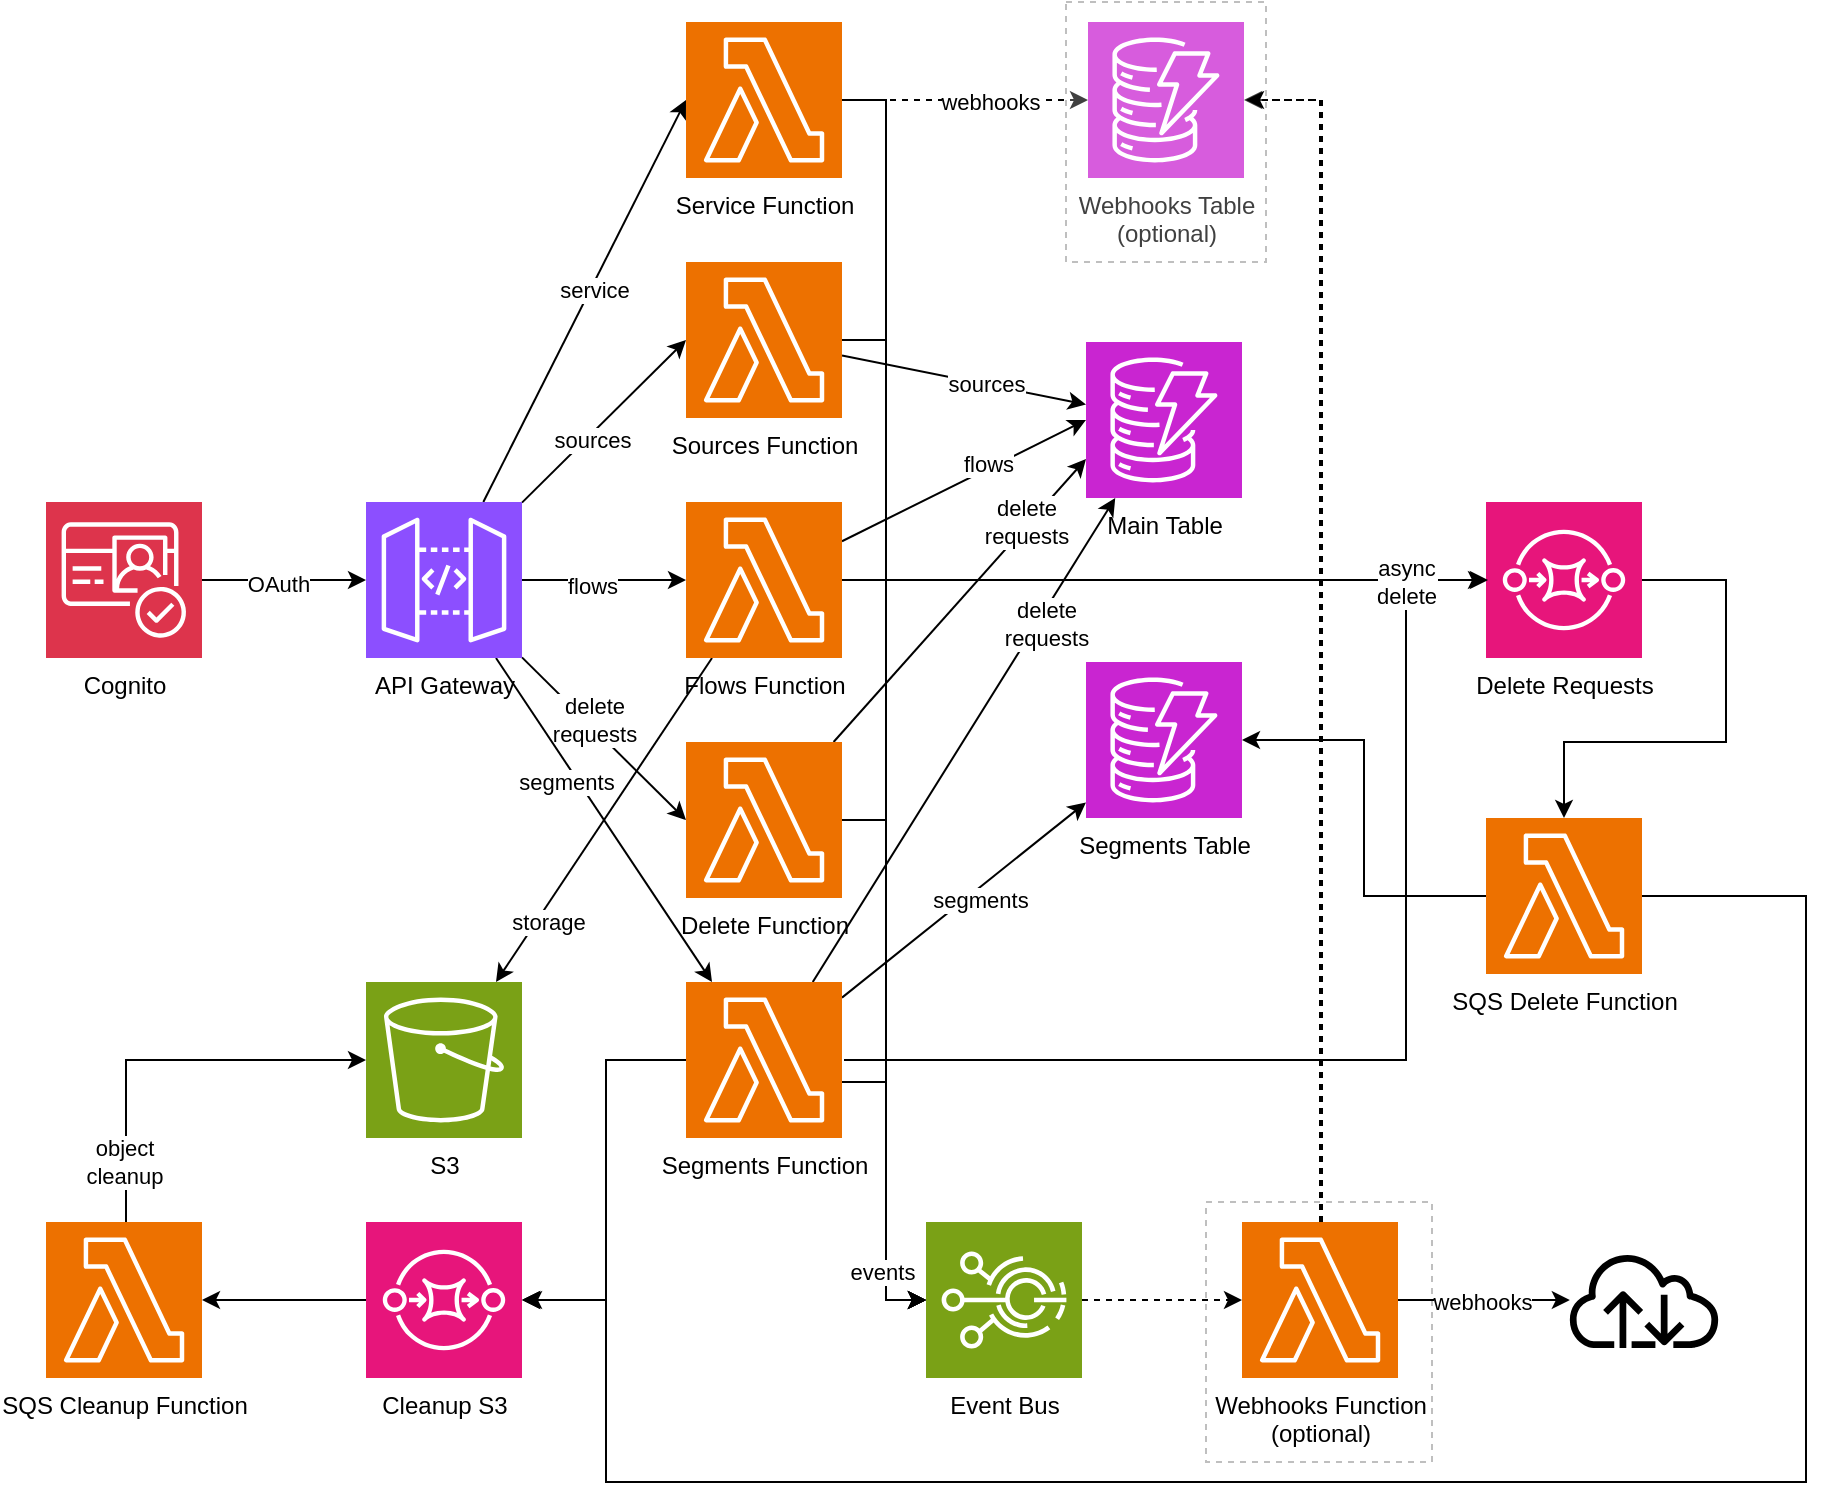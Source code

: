<mxfile>
    <diagram name="Page-1" id="JemFavnScZ3A6EYh_MlP">
        <mxGraphModel dx="1144" dy="603" grid="1" gridSize="10" guides="1" tooltips="1" connect="1" arrows="1" fold="1" page="0" pageScale="1" pageWidth="1169" pageHeight="827" background="#FFFFFF" math="0" shadow="0">
            <root>
                <mxCell id="0"/>
                <mxCell id="1" parent="0"/>
                <mxCell id="3ZOsoVZSbwRSdBa1bhDs-48" value="Webhooks Table&lt;br&gt;(optional)" style="sketch=0;points=[[0,0,0],[0.25,0,0],[0.5,0,0],[0.75,0,0],[1,0,0],[0,1,0],[0.25,1,0],[0.5,1,0],[0.75,1,0],[1,1,0],[0,0.25,0],[0,0.5,0],[0,0.75,0],[1,0.25,0],[1,0.5,0],[1,0.75,0]];outlineConnect=0;fontColor=#000000;fillColor=#C925D1;strokeColor=#ffffff;dashed=0;verticalLabelPosition=bottom;verticalAlign=top;align=center;html=1;fontSize=12;fontStyle=0;aspect=fixed;shape=mxgraph.aws4.resourceIcon;resIcon=mxgraph.aws4.dynamodb;" parent="1" vertex="1">
                    <mxGeometry x="601" y="80" width="78" height="78" as="geometry"/>
                </mxCell>
                <mxCell id="3ZOsoVZSbwRSdBa1bhDs-49" value="" style="rounded=0;whiteSpace=wrap;html=1;dashed=1;glass=0;opacity=25;fontColor=#000000;" parent="1" vertex="1">
                    <mxGeometry x="660" y="670" width="113" height="130" as="geometry"/>
                </mxCell>
                <mxCell id="3ZOsoVZSbwRSdBa1bhDs-37" value="Webhooks Function&lt;br&gt;(optional)" style="sketch=0;points=[[0,0,0],[0.25,0,0],[0.5,0,0],[0.75,0,0],[1,0,0],[0,1,0],[0.25,1,0],[0.5,1,0],[0.75,1,0],[1,1,0],[0,0.25,0],[0,0.5,0],[0,0.75,0],[1,0.25,0],[1,0.5,0],[1,0.75,0]];outlineConnect=0;fontColor=#000000;fillColor=#ED7100;strokeColor=#ffffff;dashed=0;verticalLabelPosition=bottom;verticalAlign=top;align=center;html=1;fontSize=12;fontStyle=0;aspect=fixed;shape=mxgraph.aws4.resourceIcon;resIcon=mxgraph.aws4.lambda;" parent="1" vertex="1">
                    <mxGeometry x="678" y="680" width="78" height="78" as="geometry"/>
                </mxCell>
                <mxCell id="3ZOsoVZSbwRSdBa1bhDs-3" style="edgeStyle=orthogonalEdgeStyle;rounded=0;orthogonalLoop=1;jettySize=auto;html=1;fontColor=#000000;strokeColor=#000000;" parent="1" source="3ZOsoVZSbwRSdBa1bhDs-1" target="3ZOsoVZSbwRSdBa1bhDs-2" edge="1">
                    <mxGeometry relative="1" as="geometry"/>
                </mxCell>
                <mxCell id="3ZOsoVZSbwRSdBa1bhDs-4" value="OAuth" style="edgeLabel;html=1;align=center;verticalAlign=middle;resizable=0;points=[];fontColor=#000000;labelBackgroundColor=#FFFFFF;" parent="3ZOsoVZSbwRSdBa1bhDs-3" vertex="1" connectable="0">
                    <mxGeometry x="-0.082" y="-2" relative="1" as="geometry">
                        <mxPoint as="offset"/>
                    </mxGeometry>
                </mxCell>
                <mxCell id="3ZOsoVZSbwRSdBa1bhDs-1" value="Cognito" style="sketch=0;points=[[0,0,0],[0.25,0,0],[0.5,0,0],[0.75,0,0],[1,0,0],[0,1,0],[0.25,1,0],[0.5,1,0],[0.75,1,0],[1,1,0],[0,0.25,0],[0,0.5,0],[0,0.75,0],[1,0.25,0],[1,0.5,0],[1,0.75,0]];outlineConnect=0;fontColor=#000000;fillColor=#DD344C;strokeColor=#ffffff;dashed=0;verticalLabelPosition=bottom;verticalAlign=top;align=center;html=1;fontSize=12;fontStyle=0;aspect=fixed;shape=mxgraph.aws4.resourceIcon;resIcon=mxgraph.aws4.cognito;" parent="1" vertex="1">
                    <mxGeometry x="80" y="320" width="78" height="78" as="geometry"/>
                </mxCell>
                <mxCell id="3ZOsoVZSbwRSdBa1bhDs-10" style="rounded=0;orthogonalLoop=1;jettySize=auto;html=1;entryX=0;entryY=0.5;entryDx=0;entryDy=0;entryPerimeter=0;fontColor=#000000;strokeColor=#000000;" parent="1" source="3ZOsoVZSbwRSdBa1bhDs-2" target="3ZOsoVZSbwRSdBa1bhDs-5" edge="1">
                    <mxGeometry relative="1" as="geometry"/>
                </mxCell>
                <mxCell id="3ZOsoVZSbwRSdBa1bhDs-15" value="service" style="edgeLabel;html=1;align=center;verticalAlign=middle;resizable=0;points=[];fontColor=#000000;labelBackgroundColor=#FFFFFF;" parent="3ZOsoVZSbwRSdBa1bhDs-10" vertex="1" connectable="0">
                    <mxGeometry x="0.062" y="-2" relative="1" as="geometry">
                        <mxPoint as="offset"/>
                    </mxGeometry>
                </mxCell>
                <mxCell id="3ZOsoVZSbwRSdBa1bhDs-11" style="rounded=0;orthogonalLoop=1;jettySize=auto;html=1;entryX=0;entryY=0.5;entryDx=0;entryDy=0;entryPerimeter=0;fontColor=#000000;strokeColor=#000000;" parent="1" source="3ZOsoVZSbwRSdBa1bhDs-2" target="3ZOsoVZSbwRSdBa1bhDs-6" edge="1">
                    <mxGeometry relative="1" as="geometry"/>
                </mxCell>
                <mxCell id="3ZOsoVZSbwRSdBa1bhDs-16" value="sources" style="edgeLabel;html=1;align=center;verticalAlign=middle;resizable=0;points=[];fontColor=#000000;labelBackgroundColor=#FFFFFF;" parent="3ZOsoVZSbwRSdBa1bhDs-11" vertex="1" connectable="0">
                    <mxGeometry x="-0.188" y="-2" relative="1" as="geometry">
                        <mxPoint as="offset"/>
                    </mxGeometry>
                </mxCell>
                <mxCell id="3ZOsoVZSbwRSdBa1bhDs-12" style="rounded=0;orthogonalLoop=1;jettySize=auto;html=1;fontColor=#000000;strokeColor=#000000;" parent="1" source="3ZOsoVZSbwRSdBa1bhDs-2" target="3ZOsoVZSbwRSdBa1bhDs-7" edge="1">
                    <mxGeometry relative="1" as="geometry"/>
                </mxCell>
                <mxCell id="3ZOsoVZSbwRSdBa1bhDs-17" value="flows" style="edgeLabel;html=1;align=center;verticalAlign=middle;resizable=0;points=[];fontColor=#000000;labelBackgroundColor=#FFFFFF;" parent="3ZOsoVZSbwRSdBa1bhDs-12" vertex="1" connectable="0">
                    <mxGeometry x="-0.146" y="-3" relative="1" as="geometry">
                        <mxPoint as="offset"/>
                    </mxGeometry>
                </mxCell>
                <mxCell id="3ZOsoVZSbwRSdBa1bhDs-13" style="rounded=0;orthogonalLoop=1;jettySize=auto;html=1;entryX=0;entryY=0.5;entryDx=0;entryDy=0;entryPerimeter=0;fontColor=#000000;strokeColor=#000000;" parent="1" source="3ZOsoVZSbwRSdBa1bhDs-2" target="3ZOsoVZSbwRSdBa1bhDs-8" edge="1">
                    <mxGeometry relative="1" as="geometry"/>
                </mxCell>
                <mxCell id="3ZOsoVZSbwRSdBa1bhDs-18" value="delete&lt;br&gt;requests" style="edgeLabel;html=1;align=center;verticalAlign=middle;resizable=0;points=[];fontColor=#000000;labelBackgroundColor=#FFFFFF;" parent="3ZOsoVZSbwRSdBa1bhDs-13" vertex="1" connectable="0">
                    <mxGeometry x="-0.175" y="3" relative="1" as="geometry">
                        <mxPoint as="offset"/>
                    </mxGeometry>
                </mxCell>
                <mxCell id="3ZOsoVZSbwRSdBa1bhDs-14" style="rounded=0;orthogonalLoop=1;jettySize=auto;html=1;fontColor=#000000;strokeColor=#000000;" parent="1" source="3ZOsoVZSbwRSdBa1bhDs-2" target="3ZOsoVZSbwRSdBa1bhDs-9" edge="1">
                    <mxGeometry relative="1" as="geometry"/>
                </mxCell>
                <mxCell id="3ZOsoVZSbwRSdBa1bhDs-19" value="segments" style="edgeLabel;html=1;align=center;verticalAlign=middle;resizable=0;points=[];fontColor=#000000;labelBackgroundColor=#FFFFFF;" parent="3ZOsoVZSbwRSdBa1bhDs-14" vertex="1" connectable="0">
                    <mxGeometry x="-0.117" y="-1" relative="1" as="geometry">
                        <mxPoint x="-12" y="-10" as="offset"/>
                    </mxGeometry>
                </mxCell>
                <mxCell id="3ZOsoVZSbwRSdBa1bhDs-2" value="API Gateway" style="sketch=0;points=[[0,0,0],[0.25,0,0],[0.5,0,0],[0.75,0,0],[1,0,0],[0,1,0],[0.25,1,0],[0.5,1,0],[0.75,1,0],[1,1,0],[0,0.25,0],[0,0.5,0],[0,0.75,0],[1,0.25,0],[1,0.5,0],[1,0.75,0]];outlineConnect=0;fontColor=#000000;fillColor=#8C4FFF;strokeColor=#ffffff;dashed=0;verticalLabelPosition=bottom;verticalAlign=top;align=center;html=1;fontSize=12;fontStyle=0;aspect=fixed;shape=mxgraph.aws4.resourceIcon;resIcon=mxgraph.aws4.api_gateway;" parent="1" vertex="1">
                    <mxGeometry x="240" y="320" width="78" height="78" as="geometry"/>
                </mxCell>
                <mxCell id="3ZOsoVZSbwRSdBa1bhDs-31" style="edgeStyle=orthogonalEdgeStyle;rounded=0;orthogonalLoop=1;jettySize=auto;html=1;fontColor=#000000;strokeColor=#000000;" parent="1" source="3ZOsoVZSbwRSdBa1bhDs-5" target="3ZOsoVZSbwRSdBa1bhDs-30" edge="1">
                    <mxGeometry relative="1" as="geometry">
                        <Array as="points">
                            <mxPoint x="500" y="119"/>
                            <mxPoint x="500" y="719"/>
                        </Array>
                    </mxGeometry>
                </mxCell>
                <mxCell id="3ZOsoVZSbwRSdBa1bhDs-43" style="edgeStyle=orthogonalEdgeStyle;rounded=0;orthogonalLoop=1;jettySize=auto;html=1;fontColor=#000000;strokeColor=#000000;dashed=1;" parent="1" source="3ZOsoVZSbwRSdBa1bhDs-5" target="3ZOsoVZSbwRSdBa1bhDs-48" edge="1">
                    <mxGeometry relative="1" as="geometry">
                        <mxPoint x="600" y="119" as="targetPoint"/>
                    </mxGeometry>
                </mxCell>
                <mxCell id="3ZOsoVZSbwRSdBa1bhDs-44" value="webhooks" style="edgeLabel;html=1;align=center;verticalAlign=middle;resizable=0;points=[];fontColor=#000000;labelBackgroundColor=#FFFFFF;" parent="3ZOsoVZSbwRSdBa1bhDs-43" vertex="1" connectable="0">
                    <mxGeometry x="0.197" y="-1" relative="1" as="geometry">
                        <mxPoint as="offset"/>
                    </mxGeometry>
                </mxCell>
                <mxCell id="3ZOsoVZSbwRSdBa1bhDs-5" value="Service&amp;nbsp;Function" style="sketch=0;points=[[0,0,0],[0.25,0,0],[0.5,0,0],[0.75,0,0],[1,0,0],[0,1,0],[0.25,1,0],[0.5,1,0],[0.75,1,0],[1,1,0],[0,0.25,0],[0,0.5,0],[0,0.75,0],[1,0.25,0],[1,0.5,0],[1,0.75,0]];outlineConnect=0;fontColor=#000000;fillColor=#ED7100;strokeColor=#ffffff;dashed=0;verticalLabelPosition=bottom;verticalAlign=top;align=center;html=1;fontSize=12;fontStyle=0;aspect=fixed;shape=mxgraph.aws4.resourceIcon;resIcon=mxgraph.aws4.lambda;" parent="1" vertex="1">
                    <mxGeometry x="400" y="80" width="78" height="78" as="geometry"/>
                </mxCell>
                <mxCell id="3ZOsoVZSbwRSdBa1bhDs-23" style="rounded=0;orthogonalLoop=1;jettySize=auto;html=1;fontColor=#000000;strokeColor=#000000;" parent="1" source="3ZOsoVZSbwRSdBa1bhDs-6" target="3ZOsoVZSbwRSdBa1bhDs-20" edge="1">
                    <mxGeometry relative="1" as="geometry"/>
                </mxCell>
                <mxCell id="3ZOsoVZSbwRSdBa1bhDs-26" value="sources" style="edgeLabel;html=1;align=center;verticalAlign=middle;resizable=0;points=[];fontColor=#000000;labelBackgroundColor=#FFFFFF;" parent="3ZOsoVZSbwRSdBa1bhDs-23" vertex="1" connectable="0">
                    <mxGeometry x="-0.211" y="-1" relative="1" as="geometry">
                        <mxPoint x="24" y="3" as="offset"/>
                    </mxGeometry>
                </mxCell>
                <mxCell id="3ZOsoVZSbwRSdBa1bhDs-32" style="edgeStyle=orthogonalEdgeStyle;rounded=0;orthogonalLoop=1;jettySize=auto;html=1;fontColor=#000000;strokeColor=#000000;" parent="1" source="3ZOsoVZSbwRSdBa1bhDs-6" target="3ZOsoVZSbwRSdBa1bhDs-30" edge="1">
                    <mxGeometry relative="1" as="geometry">
                        <Array as="points">
                            <mxPoint x="500" y="239"/>
                            <mxPoint x="500" y="719"/>
                        </Array>
                    </mxGeometry>
                </mxCell>
                <mxCell id="3ZOsoVZSbwRSdBa1bhDs-6" value="Sources&amp;nbsp;Function" style="sketch=0;points=[[0,0,0],[0.25,0,0],[0.5,0,0],[0.75,0,0],[1,0,0],[0,1,0],[0.25,1,0],[0.5,1,0],[0.75,1,0],[1,1,0],[0,0.25,0],[0,0.5,0],[0,0.75,0],[1,0.25,0],[1,0.5,0],[1,0.75,0]];outlineConnect=0;fontColor=#000000;fillColor=#ED7100;strokeColor=#ffffff;dashed=0;verticalLabelPosition=bottom;verticalAlign=top;align=center;html=1;fontSize=12;fontStyle=0;aspect=fixed;shape=mxgraph.aws4.resourceIcon;resIcon=mxgraph.aws4.lambda;" parent="1" vertex="1">
                    <mxGeometry x="400" y="200" width="78" height="78" as="geometry"/>
                </mxCell>
                <mxCell id="3ZOsoVZSbwRSdBa1bhDs-22" style="rounded=0;orthogonalLoop=1;jettySize=auto;html=1;entryX=0;entryY=0.5;entryDx=0;entryDy=0;entryPerimeter=0;fontColor=#000000;strokeColor=#000000;" parent="1" source="3ZOsoVZSbwRSdBa1bhDs-7" target="3ZOsoVZSbwRSdBa1bhDs-20" edge="1">
                    <mxGeometry relative="1" as="geometry"/>
                </mxCell>
                <mxCell id="3ZOsoVZSbwRSdBa1bhDs-27" value="flows" style="edgeLabel;html=1;align=center;verticalAlign=middle;resizable=0;points=[];fontColor=#000000;labelBackgroundColor=#FFFFFF;" parent="3ZOsoVZSbwRSdBa1bhDs-22" vertex="1" connectable="0">
                    <mxGeometry x="-0.135" y="-1" relative="1" as="geometry">
                        <mxPoint x="19" y="-14" as="offset"/>
                    </mxGeometry>
                </mxCell>
                <mxCell id="3ZOsoVZSbwRSdBa1bhDs-33" style="edgeStyle=orthogonalEdgeStyle;rounded=0;orthogonalLoop=1;jettySize=auto;html=1;dashed=1;fontColor=#000000;strokeColor=#000000;" parent="1" source="3ZOsoVZSbwRSdBa1bhDs-7" target="3ZOsoVZSbwRSdBa1bhDs-30" edge="1">
                    <mxGeometry relative="1" as="geometry">
                        <Array as="points">
                            <mxPoint x="500" y="359"/>
                            <mxPoint x="500" y="719"/>
                        </Array>
                    </mxGeometry>
                </mxCell>
                <mxCell id="3ZOsoVZSbwRSdBa1bhDs-56" style="rounded=0;orthogonalLoop=1;jettySize=auto;html=1;fontColor=#000000;strokeColor=#000000;" parent="1" source="3ZOsoVZSbwRSdBa1bhDs-7" target="3ZOsoVZSbwRSdBa1bhDs-53" edge="1">
                    <mxGeometry relative="1" as="geometry"/>
                </mxCell>
                <mxCell id="3ZOsoVZSbwRSdBa1bhDs-57" value="storage" style="edgeLabel;html=1;align=center;verticalAlign=middle;resizable=0;points=[];fontColor=#000000;labelBackgroundColor=#FFFFFF;" parent="3ZOsoVZSbwRSdBa1bhDs-56" vertex="1" connectable="0">
                    <mxGeometry x="0.476" y="4" relative="1" as="geometry">
                        <mxPoint x="-6" y="10" as="offset"/>
                    </mxGeometry>
                </mxCell>
                <mxCell id="3ZOsoVZSbwRSdBa1bhDs-65" style="edgeStyle=orthogonalEdgeStyle;rounded=0;orthogonalLoop=1;jettySize=auto;html=1;fontColor=#000000;strokeColor=#000000;" parent="1" source="3ZOsoVZSbwRSdBa1bhDs-7" target="3ZOsoVZSbwRSdBa1bhDs-52" edge="1">
                    <mxGeometry relative="1" as="geometry"/>
                </mxCell>
                <mxCell id="3ZOsoVZSbwRSdBa1bhDs-7" value="Flows Function" style="sketch=0;points=[[0,0,0],[0.25,0,0],[0.5,0,0],[0.75,0,0],[1,0,0],[0,1,0],[0.25,1,0],[0.5,1,0],[0.75,1,0],[1,1,0],[0,0.25,0],[0,0.5,0],[0,0.75,0],[1,0.25,0],[1,0.5,0],[1,0.75,0]];outlineConnect=0;fontColor=#000000;fillColor=#ED7100;strokeColor=#ffffff;dashed=0;verticalLabelPosition=bottom;verticalAlign=top;align=center;html=1;fontSize=12;fontStyle=0;aspect=fixed;shape=mxgraph.aws4.resourceIcon;resIcon=mxgraph.aws4.lambda;" parent="1" vertex="1">
                    <mxGeometry x="400" y="320" width="78" height="78" as="geometry"/>
                </mxCell>
                <mxCell id="3ZOsoVZSbwRSdBa1bhDs-24" style="rounded=0;orthogonalLoop=1;jettySize=auto;html=1;entryX=0;entryY=0.75;entryDx=0;entryDy=0;entryPerimeter=0;fontColor=#000000;strokeColor=#000000;" parent="1" source="3ZOsoVZSbwRSdBa1bhDs-8" target="3ZOsoVZSbwRSdBa1bhDs-20" edge="1">
                    <mxGeometry relative="1" as="geometry"/>
                </mxCell>
                <mxCell id="3ZOsoVZSbwRSdBa1bhDs-28" value="delete&lt;br&gt;requests" style="edgeLabel;html=1;align=center;verticalAlign=middle;resizable=0;points=[];fontColor=#000000;labelBackgroundColor=#FFFFFF;" parent="3ZOsoVZSbwRSdBa1bhDs-24" vertex="1" connectable="0">
                    <mxGeometry x="0.04" y="2" relative="1" as="geometry">
                        <mxPoint x="32" y="-35" as="offset"/>
                    </mxGeometry>
                </mxCell>
                <mxCell id="3ZOsoVZSbwRSdBa1bhDs-34" style="edgeStyle=orthogonalEdgeStyle;rounded=0;orthogonalLoop=1;jettySize=auto;html=1;fontColor=#000000;strokeColor=#000000;" parent="1" source="3ZOsoVZSbwRSdBa1bhDs-8" target="3ZOsoVZSbwRSdBa1bhDs-30" edge="1">
                    <mxGeometry relative="1" as="geometry">
                        <Array as="points">
                            <mxPoint x="500" y="479"/>
                            <mxPoint x="500" y="719"/>
                        </Array>
                    </mxGeometry>
                </mxCell>
                <mxCell id="3ZOsoVZSbwRSdBa1bhDs-8" value="Delete Function" style="sketch=0;points=[[0,0,0],[0.25,0,0],[0.5,0,0],[0.75,0,0],[1,0,0],[0,1,0],[0.25,1,0],[0.5,1,0],[0.75,1,0],[1,1,0],[0,0.25,0],[0,0.5,0],[0,0.75,0],[1,0.25,0],[1,0.5,0],[1,0.75,0]];outlineConnect=0;fontColor=#000000;fillColor=#ED7100;strokeColor=#ffffff;dashed=0;verticalLabelPosition=bottom;verticalAlign=top;align=center;html=1;fontSize=12;fontStyle=0;aspect=fixed;shape=mxgraph.aws4.resourceIcon;resIcon=mxgraph.aws4.lambda;" parent="1" vertex="1">
                    <mxGeometry x="400" y="440" width="78" height="78" as="geometry"/>
                </mxCell>
                <mxCell id="3ZOsoVZSbwRSdBa1bhDs-25" style="rounded=0;orthogonalLoop=1;jettySize=auto;html=1;fontColor=#000000;strokeColor=#000000;" parent="1" source="3ZOsoVZSbwRSdBa1bhDs-9" target="3ZOsoVZSbwRSdBa1bhDs-21" edge="1">
                    <mxGeometry relative="1" as="geometry"/>
                </mxCell>
                <mxCell id="3ZOsoVZSbwRSdBa1bhDs-29" value="segments" style="edgeLabel;html=1;align=center;verticalAlign=middle;resizable=0;points=[];fontColor=#000000;labelBackgroundColor=#FFFFFF;" parent="3ZOsoVZSbwRSdBa1bhDs-25" vertex="1" connectable="0">
                    <mxGeometry x="0.08" y="-5" relative="1" as="geometry">
                        <mxPoint as="offset"/>
                    </mxGeometry>
                </mxCell>
                <mxCell id="3ZOsoVZSbwRSdBa1bhDs-35" style="edgeStyle=orthogonalEdgeStyle;rounded=0;orthogonalLoop=1;jettySize=auto;html=1;fontColor=#000000;strokeColor=#000000;" parent="1" source="3ZOsoVZSbwRSdBa1bhDs-9" target="3ZOsoVZSbwRSdBa1bhDs-30" edge="1">
                    <mxGeometry relative="1" as="geometry">
                        <Array as="points">
                            <mxPoint x="500" y="610"/>
                            <mxPoint x="500" y="719"/>
                        </Array>
                    </mxGeometry>
                </mxCell>
                <mxCell id="3ZOsoVZSbwRSdBa1bhDs-36" value="events" style="edgeLabel;html=1;align=center;verticalAlign=middle;resizable=0;points=[];fontColor=#000000;labelBackgroundColor=#FFFFFF;" parent="3ZOsoVZSbwRSdBa1bhDs-35" vertex="1" connectable="0">
                    <mxGeometry x="0.049" y="-2" relative="1" as="geometry">
                        <mxPoint y="38" as="offset"/>
                    </mxGeometry>
                </mxCell>
                <mxCell id="3ZOsoVZSbwRSdBa1bhDs-58" style="edgeStyle=orthogonalEdgeStyle;rounded=0;orthogonalLoop=1;jettySize=auto;html=1;entryX=1;entryY=0.5;entryDx=0;entryDy=0;entryPerimeter=0;fontColor=#000000;strokeColor=#000000;" parent="1" source="3ZOsoVZSbwRSdBa1bhDs-9" target="3ZOsoVZSbwRSdBa1bhDs-51" edge="1">
                    <mxGeometry relative="1" as="geometry">
                        <Array as="points">
                            <mxPoint x="360" y="599"/>
                            <mxPoint x="360" y="719"/>
                        </Array>
                    </mxGeometry>
                </mxCell>
                <mxCell id="2" style="edgeStyle=none;html=1;fontColor=#000000;strokeColor=#000000;" parent="1" source="3ZOsoVZSbwRSdBa1bhDs-9" target="3ZOsoVZSbwRSdBa1bhDs-20" edge="1">
                    <mxGeometry relative="1" as="geometry"/>
                </mxCell>
                <mxCell id="3" value="delete&lt;br&gt;requests" style="edgeLabel;html=1;align=center;verticalAlign=middle;resizable=0;points=[];fontColor=#000000;labelBackgroundColor=#FFFFFF;" parent="2" vertex="1" connectable="0">
                    <mxGeometry x="0.105" relative="1" as="geometry">
                        <mxPoint x="33" y="-46" as="offset"/>
                    </mxGeometry>
                </mxCell>
                <mxCell id="3ZOsoVZSbwRSdBa1bhDs-9" value="Segments Function" style="sketch=0;points=[[0,0,0],[0.25,0,0],[0.5,0,0],[0.75,0,0],[1,0,0],[0,1,0],[0.25,1,0],[0.5,1,0],[0.75,1,0],[1,1,0],[0,0.25,0],[0,0.5,0],[0,0.75,0],[1,0.25,0],[1,0.5,0],[1,0.75,0]];outlineConnect=0;fontColor=#000000;fillColor=#ED7100;strokeColor=#ffffff;dashed=0;verticalLabelPosition=bottom;verticalAlign=top;align=center;html=1;fontSize=12;fontStyle=0;aspect=fixed;shape=mxgraph.aws4.resourceIcon;resIcon=mxgraph.aws4.lambda;" parent="1" vertex="1">
                    <mxGeometry x="400" y="560" width="78" height="78" as="geometry"/>
                </mxCell>
                <mxCell id="3ZOsoVZSbwRSdBa1bhDs-20" value="Main Table" style="sketch=0;points=[[0,0,0],[0.25,0,0],[0.5,0,0],[0.75,0,0],[1,0,0],[0,1,0],[0.25,1,0],[0.5,1,0],[0.75,1,0],[1,1,0],[0,0.25,0],[0,0.5,0],[0,0.75,0],[1,0.25,0],[1,0.5,0],[1,0.75,0]];outlineConnect=0;fontColor=#000000;fillColor=#C925D1;strokeColor=#ffffff;dashed=0;verticalLabelPosition=bottom;verticalAlign=top;align=center;html=1;fontSize=12;fontStyle=0;aspect=fixed;shape=mxgraph.aws4.resourceIcon;resIcon=mxgraph.aws4.dynamodb;" parent="1" vertex="1">
                    <mxGeometry x="600" y="240" width="78" height="78" as="geometry"/>
                </mxCell>
                <mxCell id="3ZOsoVZSbwRSdBa1bhDs-21" value="Segments Table" style="sketch=0;points=[[0,0,0],[0.25,0,0],[0.5,0,0],[0.75,0,0],[1,0,0],[0,1,0],[0.25,1,0],[0.5,1,0],[0.75,1,0],[1,1,0],[0,0.25,0],[0,0.5,0],[0,0.75,0],[1,0.25,0],[1,0.5,0],[1,0.75,0]];outlineConnect=0;fontColor=#000000;fillColor=#C925D1;strokeColor=#ffffff;dashed=0;verticalLabelPosition=bottom;verticalAlign=top;align=center;html=1;fontSize=12;fontStyle=0;aspect=fixed;shape=mxgraph.aws4.resourceIcon;resIcon=mxgraph.aws4.dynamodb;" parent="1" vertex="1">
                    <mxGeometry x="600" y="400" width="78" height="78" as="geometry"/>
                </mxCell>
                <mxCell id="3ZOsoVZSbwRSdBa1bhDs-38" style="edgeStyle=orthogonalEdgeStyle;rounded=0;orthogonalLoop=1;jettySize=auto;html=1;fontColor=#000000;strokeColor=#000000;dashed=1;" parent="1" source="3ZOsoVZSbwRSdBa1bhDs-30" target="3ZOsoVZSbwRSdBa1bhDs-37" edge="1">
                    <mxGeometry relative="1" as="geometry"/>
                </mxCell>
                <mxCell id="3ZOsoVZSbwRSdBa1bhDs-30" value="Event Bus" style="sketch=0;points=[[0,0,0],[0.25,0,0],[0.5,0,0],[0.75,0,0],[1,0,0],[0,1,0],[0.25,1,0],[0.5,1,0],[0.75,1,0],[1,1,0],[0,0.25,0],[0,0.5,0],[0,0.75,0],[1,0.25,0],[1,0.5,0],[1,0.75,0]];outlineConnect=0;fontColor=#000000;fillColor=#7AA116;strokeColor=#ffffff;dashed=0;verticalLabelPosition=bottom;verticalAlign=top;align=center;html=1;fontSize=12;fontStyle=0;aspect=fixed;shape=mxgraph.aws4.resourceIcon;resIcon=mxgraph.aws4.iot_events;" parent="1" vertex="1">
                    <mxGeometry x="520" y="680" width="78" height="78" as="geometry"/>
                </mxCell>
                <mxCell id="3ZOsoVZSbwRSdBa1bhDs-40" style="edgeStyle=orthogonalEdgeStyle;rounded=0;orthogonalLoop=1;jettySize=auto;html=1;fontColor=#000000;strokeColor=#000000;" parent="1" source="3ZOsoVZSbwRSdBa1bhDs-37" target="3ZOsoVZSbwRSdBa1bhDs-39" edge="1">
                    <mxGeometry relative="1" as="geometry"/>
                </mxCell>
                <mxCell id="3ZOsoVZSbwRSdBa1bhDs-41" value="webhooks" style="edgeLabel;html=1;align=center;verticalAlign=middle;resizable=0;points=[];fontColor=#000000;labelBackgroundColor=#FFFFFF;" parent="3ZOsoVZSbwRSdBa1bhDs-40" vertex="1" connectable="0">
                    <mxGeometry x="-0.022" y="-1" relative="1" as="geometry">
                        <mxPoint as="offset"/>
                    </mxGeometry>
                </mxCell>
                <mxCell id="3ZOsoVZSbwRSdBa1bhDs-45" style="edgeStyle=orthogonalEdgeStyle;rounded=0;orthogonalLoop=1;jettySize=auto;html=1;dashed=1;fontColor=#000000;" parent="1" source="3ZOsoVZSbwRSdBa1bhDs-37" target="3ZOsoVZSbwRSdBa1bhDs-48" edge="1">
                    <mxGeometry relative="1" as="geometry">
                        <mxPoint x="678" y="119" as="targetPoint"/>
                        <Array as="points">
                            <mxPoint x="717" y="119"/>
                        </Array>
                    </mxGeometry>
                </mxCell>
                <mxCell id="3ZOsoVZSbwRSdBa1bhDs-39" value="" style="sketch=0;outlineConnect=0;fontColor=#000000;gradientColor=none;fillColor=#000000;strokeColor=none;dashed=0;verticalLabelPosition=bottom;verticalAlign=top;align=center;html=1;fontSize=12;fontStyle=0;aspect=fixed;pointerEvents=1;shape=mxgraph.aws4.internet;" parent="1" vertex="1">
                    <mxGeometry x="840" y="695" width="78" height="48" as="geometry"/>
                </mxCell>
                <mxCell id="3ZOsoVZSbwRSdBa1bhDs-59" style="edgeStyle=orthogonalEdgeStyle;rounded=0;orthogonalLoop=1;jettySize=auto;html=1;fontColor=#000000;strokeColor=#000000;" parent="1" source="3ZOsoVZSbwRSdBa1bhDs-51" target="3ZOsoVZSbwRSdBa1bhDs-54" edge="1">
                    <mxGeometry relative="1" as="geometry"/>
                </mxCell>
                <mxCell id="3ZOsoVZSbwRSdBa1bhDs-51" value="Cleanup S3" style="sketch=0;points=[[0,0,0],[0.25,0,0],[0.5,0,0],[0.75,0,0],[1,0,0],[0,1,0],[0.25,1,0],[0.5,1,0],[0.75,1,0],[1,1,0],[0,0.25,0],[0,0.5,0],[0,0.75,0],[1,0.25,0],[1,0.5,0],[1,0.75,0]];outlineConnect=0;fontColor=#000000;fillColor=#E7157B;strokeColor=#ffffff;dashed=0;verticalLabelPosition=bottom;verticalAlign=top;align=center;html=1;fontSize=12;fontStyle=0;aspect=fixed;shape=mxgraph.aws4.resourceIcon;resIcon=mxgraph.aws4.sqs;" parent="1" vertex="1">
                    <mxGeometry x="240" y="680" width="78" height="78" as="geometry"/>
                </mxCell>
                <mxCell id="3ZOsoVZSbwRSdBa1bhDs-71" style="edgeStyle=orthogonalEdgeStyle;rounded=0;orthogonalLoop=1;jettySize=auto;html=1;fontColor=#000000;strokeColor=#000000;" parent="1" source="3ZOsoVZSbwRSdBa1bhDs-52" target="3ZOsoVZSbwRSdBa1bhDs-55" edge="1">
                    <mxGeometry relative="1" as="geometry">
                        <Array as="points">
                            <mxPoint x="920" y="359"/>
                            <mxPoint x="920" y="440"/>
                            <mxPoint x="839" y="440"/>
                        </Array>
                    </mxGeometry>
                </mxCell>
                <mxCell id="3ZOsoVZSbwRSdBa1bhDs-52" value="Delete Requests" style="sketch=0;points=[[0,0,0],[0.25,0,0],[0.5,0,0],[0.75,0,0],[1,0,0],[0,1,0],[0.25,1,0],[0.5,1,0],[0.75,1,0],[1,1,0],[0,0.25,0],[0,0.5,0],[0,0.75,0],[1,0.25,0],[1,0.5,0],[1,0.75,0]];outlineConnect=0;fontColor=#000000;fillColor=#E7157B;strokeColor=#ffffff;dashed=0;verticalLabelPosition=bottom;verticalAlign=top;align=center;html=1;fontSize=12;fontStyle=0;aspect=fixed;shape=mxgraph.aws4.resourceIcon;resIcon=mxgraph.aws4.sqs;" parent="1" vertex="1">
                    <mxGeometry x="800" y="320" width="78" height="78" as="geometry"/>
                </mxCell>
                <mxCell id="3ZOsoVZSbwRSdBa1bhDs-53" value="S3" style="sketch=0;points=[[0,0,0],[0.25,0,0],[0.5,0,0],[0.75,0,0],[1,0,0],[0,1,0],[0.25,1,0],[0.5,1,0],[0.75,1,0],[1,1,0],[0,0.25,0],[0,0.5,0],[0,0.75,0],[1,0.25,0],[1,0.5,0],[1,0.75,0]];outlineConnect=0;fontColor=#000000;fillColor=#7AA116;strokeColor=#ffffff;dashed=0;verticalLabelPosition=bottom;verticalAlign=top;align=center;html=1;fontSize=12;fontStyle=0;aspect=fixed;shape=mxgraph.aws4.resourceIcon;resIcon=mxgraph.aws4.s3;" parent="1" vertex="1">
                    <mxGeometry x="240" y="560" width="78" height="78" as="geometry"/>
                </mxCell>
                <mxCell id="3ZOsoVZSbwRSdBa1bhDs-60" style="edgeStyle=orthogonalEdgeStyle;rounded=0;orthogonalLoop=1;jettySize=auto;html=1;fontColor=#000000;strokeColor=#000000;" parent="1" source="3ZOsoVZSbwRSdBa1bhDs-54" target="3ZOsoVZSbwRSdBa1bhDs-53" edge="1">
                    <mxGeometry relative="1" as="geometry">
                        <Array as="points">
                            <mxPoint x="120" y="599"/>
                        </Array>
                    </mxGeometry>
                </mxCell>
                <mxCell id="3ZOsoVZSbwRSdBa1bhDs-61" value="object&lt;br&gt;cleanup" style="edgeLabel;html=1;align=center;verticalAlign=middle;resizable=0;points=[];fontColor=#000000;labelBackgroundColor=#FFFFFF;" parent="3ZOsoVZSbwRSdBa1bhDs-60" vertex="1" connectable="0">
                    <mxGeometry x="0.085" y="1" relative="1" as="geometry">
                        <mxPoint x="-29" y="52" as="offset"/>
                    </mxGeometry>
                </mxCell>
                <mxCell id="3ZOsoVZSbwRSdBa1bhDs-54" value="SQS Cleanup Function" style="sketch=0;points=[[0,0,0],[0.25,0,0],[0.5,0,0],[0.75,0,0],[1,0,0],[0,1,0],[0.25,1,0],[0.5,1,0],[0.75,1,0],[1,1,0],[0,0.25,0],[0,0.5,0],[0,0.75,0],[1,0.25,0],[1,0.5,0],[1,0.75,0]];outlineConnect=0;fontColor=#000000;fillColor=#ED7100;strokeColor=#ffffff;dashed=0;verticalLabelPosition=bottom;verticalAlign=top;align=center;html=1;fontSize=12;fontStyle=0;aspect=fixed;shape=mxgraph.aws4.resourceIcon;resIcon=mxgraph.aws4.lambda;" parent="1" vertex="1">
                    <mxGeometry x="80" y="680" width="78" height="78" as="geometry"/>
                </mxCell>
                <mxCell id="3ZOsoVZSbwRSdBa1bhDs-70" style="edgeStyle=orthogonalEdgeStyle;rounded=0;orthogonalLoop=1;jettySize=auto;html=1;fontColor=#000000;strokeColor=#000000;" parent="1" source="3ZOsoVZSbwRSdBa1bhDs-55" target="3ZOsoVZSbwRSdBa1bhDs-51" edge="1">
                    <mxGeometry relative="1" as="geometry">
                        <Array as="points">
                            <mxPoint x="960" y="517"/>
                            <mxPoint x="960" y="810"/>
                            <mxPoint x="360" y="810"/>
                            <mxPoint x="360" y="719"/>
                        </Array>
                    </mxGeometry>
                </mxCell>
                <mxCell id="3ZOsoVZSbwRSdBa1bhDs-72" style="edgeStyle=orthogonalEdgeStyle;rounded=0;orthogonalLoop=1;jettySize=auto;html=1;fontColor=#000000;strokeColor=#000000;" parent="1" source="3ZOsoVZSbwRSdBa1bhDs-55" target="3ZOsoVZSbwRSdBa1bhDs-21" edge="1">
                    <mxGeometry relative="1" as="geometry"/>
                </mxCell>
                <mxCell id="3ZOsoVZSbwRSdBa1bhDs-55" value="SQS Delete Function" style="sketch=0;points=[[0,0,0],[0.25,0,0],[0.5,0,0],[0.75,0,0],[1,0,0],[0,1,0],[0.25,1,0],[0.5,1,0],[0.75,1,0],[1,1,0],[0,0.25,0],[0,0.5,0],[0,0.75,0],[1,0.25,0],[1,0.5,0],[1,0.75,0]];outlineConnect=0;fontColor=#000000;fillColor=#ED7100;strokeColor=#ffffff;dashed=0;verticalLabelPosition=bottom;verticalAlign=top;align=center;html=1;fontSize=12;fontStyle=0;aspect=fixed;shape=mxgraph.aws4.resourceIcon;resIcon=mxgraph.aws4.lambda;" parent="1" vertex="1">
                    <mxGeometry x="800" y="478" width="78" height="78" as="geometry"/>
                </mxCell>
                <mxCell id="3ZOsoVZSbwRSdBa1bhDs-50" value="" style="rounded=0;whiteSpace=wrap;html=1;dashed=1;glass=0;opacity=25;fontColor=#000000;" parent="1" vertex="1">
                    <mxGeometry x="590" y="70" width="100" height="130" as="geometry"/>
                </mxCell>
                <mxCell id="6" style="edgeStyle=orthogonalEdgeStyle;rounded=0;orthogonalLoop=1;jettySize=auto;html=1;fontColor=#000000;strokeColor=#000000;" parent="1" edge="1">
                    <mxGeometry relative="1" as="geometry">
                        <Array as="points">
                            <mxPoint x="760" y="599"/>
                            <mxPoint x="760" y="359"/>
                        </Array>
                        <mxPoint x="479" y="599" as="sourcePoint"/>
                        <mxPoint x="801" y="359" as="targetPoint"/>
                    </mxGeometry>
                </mxCell>
                <mxCell id="10" value="async&lt;br&gt;delete" style="edgeLabel;html=1;align=center;verticalAlign=middle;resizable=0;points=[];fontColor=#000000;labelBackgroundColor=#FFFFFF;" parent="6" vertex="1" connectable="0">
                    <mxGeometry x="0.566" y="2" relative="1" as="geometry">
                        <mxPoint x="2" y="-80" as="offset"/>
                    </mxGeometry>
                </mxCell>
                <mxCell id="4" style="edgeStyle=orthogonalEdgeStyle;rounded=0;orthogonalLoop=1;jettySize=auto;html=1;fontColor=#000000;strokeColor=#000000;" parent="1" edge="1">
                    <mxGeometry relative="1" as="geometry">
                        <Array as="points">
                            <mxPoint x="960" y="517"/>
                            <mxPoint x="960" y="810"/>
                            <mxPoint x="360" y="810"/>
                            <mxPoint x="360" y="719"/>
                        </Array>
                        <mxPoint x="879" y="517" as="sourcePoint"/>
                        <mxPoint x="319" y="719" as="targetPoint"/>
                    </mxGeometry>
                </mxCell>
                <mxCell id="8" style="edgeStyle=orthogonalEdgeStyle;rounded=0;orthogonalLoop=1;jettySize=auto;html=1;dashed=1;fontColor=#000000;strokeColor=#000000;" parent="1" edge="1">
                    <mxGeometry relative="1" as="geometry">
                        <mxPoint x="680" y="119" as="targetPoint"/>
                        <Array as="points">
                            <mxPoint x="718" y="119"/>
                        </Array>
                        <mxPoint x="718" y="680" as="sourcePoint"/>
                    </mxGeometry>
                </mxCell>
            </root>
        </mxGraphModel>
    </diagram>
</mxfile>
